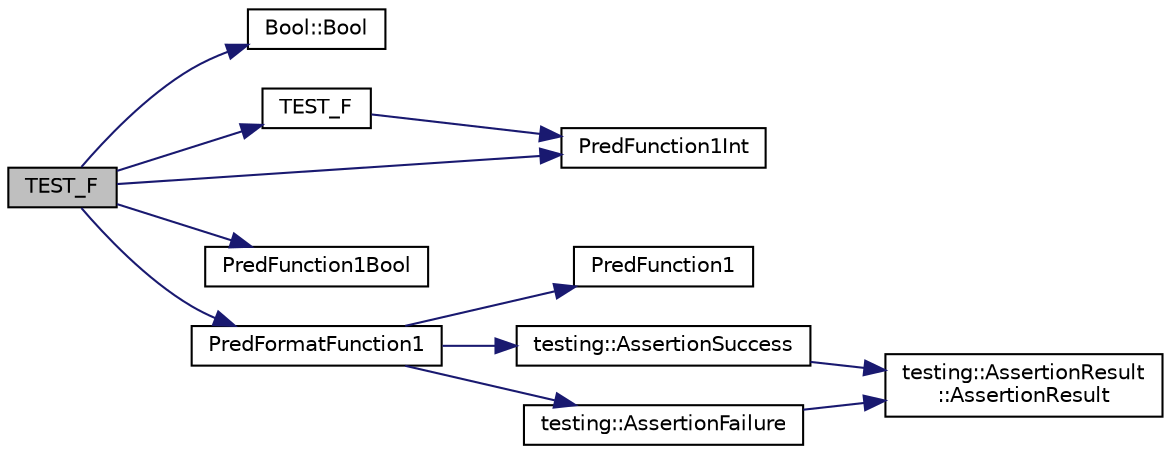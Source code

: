 digraph "TEST_F"
{
  edge [fontname="Helvetica",fontsize="10",labelfontname="Helvetica",labelfontsize="10"];
  node [fontname="Helvetica",fontsize="10",shape=record];
  rankdir="LR";
  Node120 [label="TEST_F",height=0.2,width=0.4,color="black", fillcolor="grey75", style="filled", fontcolor="black"];
  Node120 -> Node121 [color="midnightblue",fontsize="10",style="solid",fontname="Helvetica"];
  Node121 [label="Bool::Bool",height=0.2,width=0.4,color="black", fillcolor="white", style="filled",URL="$d8/da3/struct_bool.html#a03dfd4851b13abb29414887fcada7fca"];
  Node120 -> Node122 [color="midnightblue",fontsize="10",style="solid",fontname="Helvetica"];
  Node122 [label="TEST_F",height=0.2,width=0.4,color="black", fillcolor="white", style="filled",URL="$da/d85/gtest__pred__impl__unittest_8cc.html#acf6422eca13944f695085fc6c7527748"];
  Node122 -> Node123 [color="midnightblue",fontsize="10",style="solid",fontname="Helvetica"];
  Node123 [label="PredFunction1Int",height=0.2,width=0.4,color="black", fillcolor="white", style="filled",URL="$da/d85/gtest__pred__impl__unittest_8cc.html#a0cfa23f9b62be9c5bf65d0971510bac5"];
  Node120 -> Node123 [color="midnightblue",fontsize="10",style="solid",fontname="Helvetica"];
  Node120 -> Node124 [color="midnightblue",fontsize="10",style="solid",fontname="Helvetica"];
  Node124 [label="PredFunction1Bool",height=0.2,width=0.4,color="black", fillcolor="white", style="filled",URL="$da/d85/gtest__pred__impl__unittest_8cc.html#a1c12be7e61ecd333d5c9d5f251d3809f"];
  Node120 -> Node125 [color="midnightblue",fontsize="10",style="solid",fontname="Helvetica"];
  Node125 [label="PredFormatFunction1",height=0.2,width=0.4,color="black", fillcolor="white", style="filled",URL="$da/d85/gtest__pred__impl__unittest_8cc.html#af5b63802199e417c73c46cbacc73f4ed"];
  Node125 -> Node126 [color="midnightblue",fontsize="10",style="solid",fontname="Helvetica"];
  Node126 [label="PredFunction1",height=0.2,width=0.4,color="black", fillcolor="white", style="filled",URL="$da/d85/gtest__pred__impl__unittest_8cc.html#aa8827b7fab495de26f406affdf47a697"];
  Node125 -> Node127 [color="midnightblue",fontsize="10",style="solid",fontname="Helvetica"];
  Node127 [label="testing::AssertionSuccess",height=0.2,width=0.4,color="black", fillcolor="white", style="filled",URL="$d0/d75/namespacetesting.html#ac1d0baedb17286c5c6c87bd1a45da8ac"];
  Node127 -> Node128 [color="midnightblue",fontsize="10",style="solid",fontname="Helvetica"];
  Node128 [label="testing::AssertionResult\l::AssertionResult",height=0.2,width=0.4,color="black", fillcolor="white", style="filled",URL="$d5/dec/classtesting_1_1_assertion_result.html#a27788116f03f90aec4daf592fd809ead"];
  Node125 -> Node129 [color="midnightblue",fontsize="10",style="solid",fontname="Helvetica"];
  Node129 [label="testing::AssertionFailure",height=0.2,width=0.4,color="black", fillcolor="white", style="filled",URL="$d0/d75/namespacetesting.html#a75cb789614cb1c28c34627a4a3c053df"];
  Node129 -> Node128 [color="midnightblue",fontsize="10",style="solid",fontname="Helvetica"];
}
